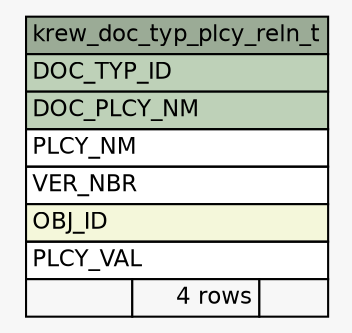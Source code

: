 // dot 2.28.0 on Mac OS X 10.7.2
// SchemaSpy rev 590
digraph "krew_doc_typ_plcy_reln_t" {
  graph [
    rankdir="RL"
    bgcolor="#f7f7f7"
    nodesep="0.18"
    ranksep="0.46"
    fontname="Helvetica"
    fontsize="11"
  ];
  node [
    fontname="Helvetica"
    fontsize="11"
    shape="plaintext"
  ];
  edge [
    arrowsize="0.8"
  ];
  "krew_doc_typ_plcy_reln_t" [
    label=<
    <TABLE BORDER="0" CELLBORDER="1" CELLSPACING="0" BGCOLOR="#ffffff">
      <TR><TD COLSPAN="3" BGCOLOR="#9bab96" ALIGN="CENTER">krew_doc_typ_plcy_reln_t</TD></TR>
      <TR><TD PORT="DOC_TYP_ID" COLSPAN="3" BGCOLOR="#bed1b8" ALIGN="LEFT">DOC_TYP_ID</TD></TR>
      <TR><TD PORT="DOC_PLCY_NM" COLSPAN="3" BGCOLOR="#bed1b8" ALIGN="LEFT">DOC_PLCY_NM</TD></TR>
      <TR><TD PORT="PLCY_NM" COLSPAN="3" ALIGN="LEFT">PLCY_NM</TD></TR>
      <TR><TD PORT="VER_NBR" COLSPAN="3" ALIGN="LEFT">VER_NBR</TD></TR>
      <TR><TD PORT="OBJ_ID" COLSPAN="3" BGCOLOR="#f4f7da" ALIGN="LEFT">OBJ_ID</TD></TR>
      <TR><TD PORT="PLCY_VAL" COLSPAN="3" ALIGN="LEFT">PLCY_VAL</TD></TR>
      <TR><TD ALIGN="LEFT" BGCOLOR="#f7f7f7">  </TD><TD ALIGN="RIGHT" BGCOLOR="#f7f7f7">4 rows</TD><TD ALIGN="RIGHT" BGCOLOR="#f7f7f7">  </TD></TR>
    </TABLE>>
    URL="tables/krew_doc_typ_plcy_reln_t.html"
    tooltip="krew_doc_typ_plcy_reln_t"
  ];
}
